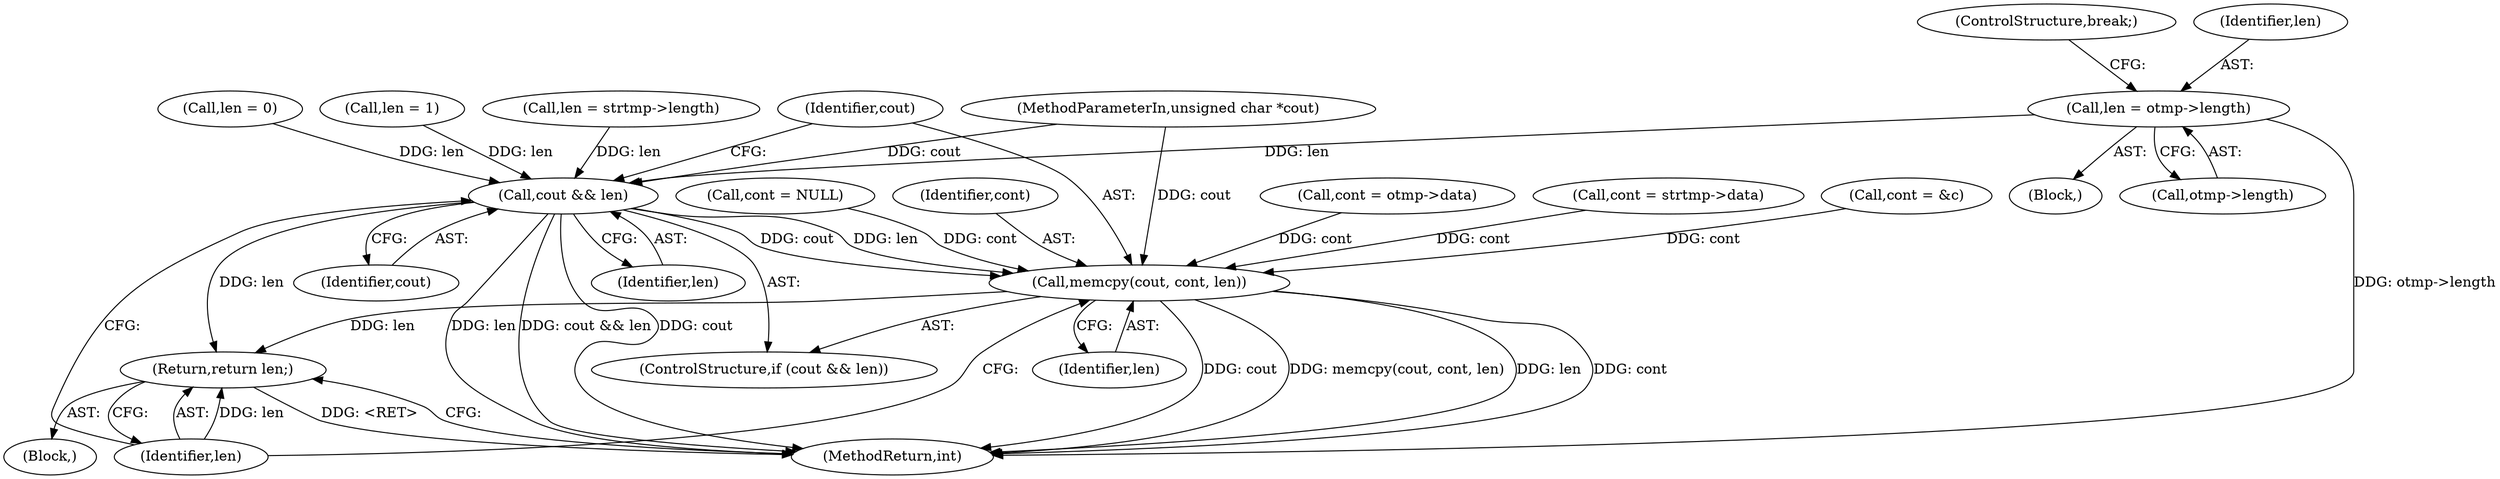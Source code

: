 digraph "0_openssl_f5da52e308a6aeea6d5f3df98c4da295d7e9cc27_1@pointer" {
"1000236" [label="(Call,len = otmp->length)"];
"1000401" [label="(Call,cout && len)"];
"1000404" [label="(Call,memcpy(cout, cont, len))"];
"1000408" [label="(Return,return len;)"];
"1000389" [label="(Call,cont = strtmp->data)"];
"1000113" [label="(Block,)"];
"1000302" [label="(Call,cont = &c)"];
"1000241" [label="(ControlStructure,break;)"];
"1000237" [label="(Identifier,len)"];
"1000236" [label="(Call,len = otmp->length)"];
"1000400" [label="(ControlStructure,if (cout && len))"];
"1000408" [label="(Return,return len;)"];
"1000306" [label="(Call,len = 1)"];
"1000243" [label="(Call,cont = NULL)"];
"1000403" [label="(Identifier,len)"];
"1000410" [label="(MethodReturn,int)"];
"1000401" [label="(Call,cout && len)"];
"1000406" [label="(Identifier,cont)"];
"1000405" [label="(Identifier,cout)"];
"1000394" [label="(Call,len = strtmp->length)"];
"1000223" [label="(Block,)"];
"1000402" [label="(Identifier,cout)"];
"1000238" [label="(Call,otmp->length)"];
"1000231" [label="(Call,cont = otmp->data)"];
"1000246" [label="(Call,len = 0)"];
"1000110" [label="(MethodParameterIn,unsigned char *cout)"];
"1000407" [label="(Identifier,len)"];
"1000409" [label="(Identifier,len)"];
"1000404" [label="(Call,memcpy(cout, cont, len))"];
"1000236" -> "1000223"  [label="AST: "];
"1000236" -> "1000238"  [label="CFG: "];
"1000237" -> "1000236"  [label="AST: "];
"1000238" -> "1000236"  [label="AST: "];
"1000241" -> "1000236"  [label="CFG: "];
"1000236" -> "1000410"  [label="DDG: otmp->length"];
"1000236" -> "1000401"  [label="DDG: len"];
"1000401" -> "1000400"  [label="AST: "];
"1000401" -> "1000402"  [label="CFG: "];
"1000401" -> "1000403"  [label="CFG: "];
"1000402" -> "1000401"  [label="AST: "];
"1000403" -> "1000401"  [label="AST: "];
"1000405" -> "1000401"  [label="CFG: "];
"1000409" -> "1000401"  [label="CFG: "];
"1000401" -> "1000410"  [label="DDG: cout && len"];
"1000401" -> "1000410"  [label="DDG: cout"];
"1000401" -> "1000410"  [label="DDG: len"];
"1000110" -> "1000401"  [label="DDG: cout"];
"1000306" -> "1000401"  [label="DDG: len"];
"1000246" -> "1000401"  [label="DDG: len"];
"1000394" -> "1000401"  [label="DDG: len"];
"1000401" -> "1000404"  [label="DDG: cout"];
"1000401" -> "1000404"  [label="DDG: len"];
"1000401" -> "1000408"  [label="DDG: len"];
"1000404" -> "1000400"  [label="AST: "];
"1000404" -> "1000407"  [label="CFG: "];
"1000405" -> "1000404"  [label="AST: "];
"1000406" -> "1000404"  [label="AST: "];
"1000407" -> "1000404"  [label="AST: "];
"1000409" -> "1000404"  [label="CFG: "];
"1000404" -> "1000410"  [label="DDG: cout"];
"1000404" -> "1000410"  [label="DDG: memcpy(cout, cont, len)"];
"1000404" -> "1000410"  [label="DDG: len"];
"1000404" -> "1000410"  [label="DDG: cont"];
"1000110" -> "1000404"  [label="DDG: cout"];
"1000302" -> "1000404"  [label="DDG: cont"];
"1000231" -> "1000404"  [label="DDG: cont"];
"1000389" -> "1000404"  [label="DDG: cont"];
"1000243" -> "1000404"  [label="DDG: cont"];
"1000404" -> "1000408"  [label="DDG: len"];
"1000408" -> "1000113"  [label="AST: "];
"1000408" -> "1000409"  [label="CFG: "];
"1000409" -> "1000408"  [label="AST: "];
"1000410" -> "1000408"  [label="CFG: "];
"1000408" -> "1000410"  [label="DDG: <RET>"];
"1000409" -> "1000408"  [label="DDG: len"];
}
